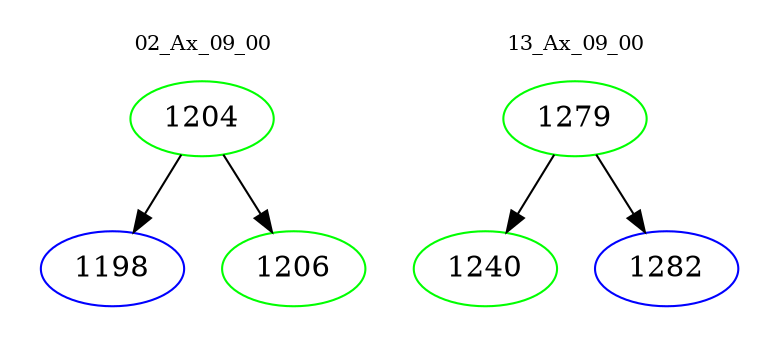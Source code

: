 digraph{
subgraph cluster_0 {
color = white
label = "02_Ax_09_00";
fontsize=10;
T0_1204 [label="1204", color="green"]
T0_1204 -> T0_1198 [color="black"]
T0_1198 [label="1198", color="blue"]
T0_1204 -> T0_1206 [color="black"]
T0_1206 [label="1206", color="green"]
}
subgraph cluster_1 {
color = white
label = "13_Ax_09_00";
fontsize=10;
T1_1279 [label="1279", color="green"]
T1_1279 -> T1_1240 [color="black"]
T1_1240 [label="1240", color="green"]
T1_1279 -> T1_1282 [color="black"]
T1_1282 [label="1282", color="blue"]
}
}
